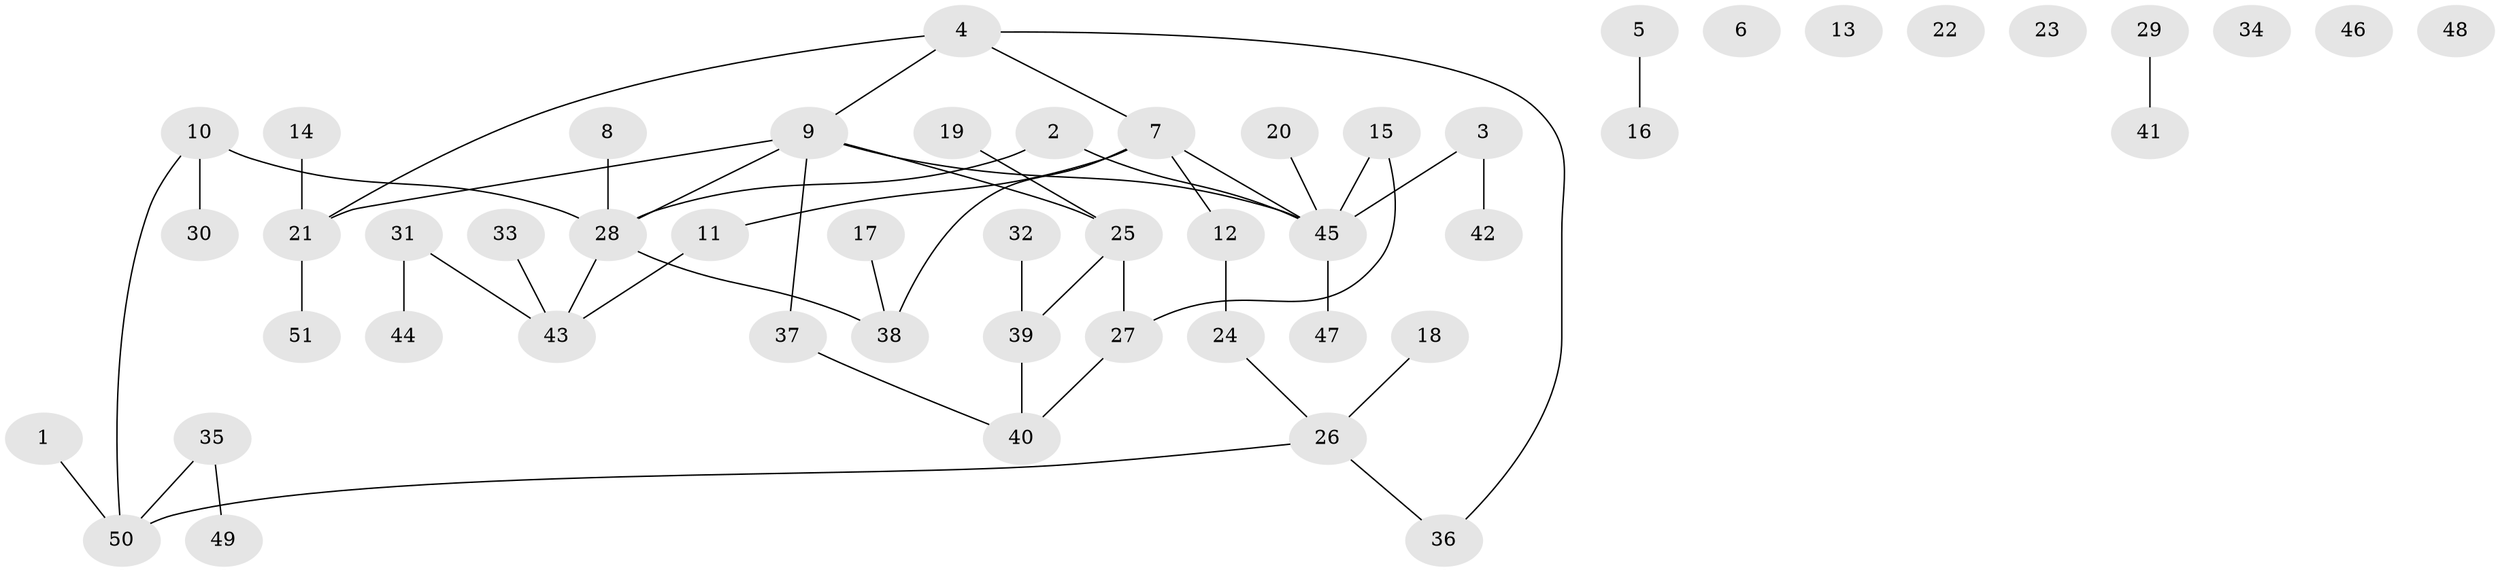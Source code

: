 // coarse degree distribution, {6: 0.125, 2: 0.375, 5: 0.125, 3: 0.125, 1: 0.25}
// Generated by graph-tools (version 1.1) at 2025/48/03/04/25 22:48:16]
// undirected, 51 vertices, 51 edges
graph export_dot {
  node [color=gray90,style=filled];
  1;
  2;
  3;
  4;
  5;
  6;
  7;
  8;
  9;
  10;
  11;
  12;
  13;
  14;
  15;
  16;
  17;
  18;
  19;
  20;
  21;
  22;
  23;
  24;
  25;
  26;
  27;
  28;
  29;
  30;
  31;
  32;
  33;
  34;
  35;
  36;
  37;
  38;
  39;
  40;
  41;
  42;
  43;
  44;
  45;
  46;
  47;
  48;
  49;
  50;
  51;
  1 -- 50;
  2 -- 28;
  2 -- 45;
  3 -- 42;
  3 -- 45;
  4 -- 7;
  4 -- 9;
  4 -- 21;
  4 -- 36;
  5 -- 16;
  7 -- 11;
  7 -- 12;
  7 -- 38;
  7 -- 45;
  8 -- 28;
  9 -- 21;
  9 -- 25;
  9 -- 28;
  9 -- 37;
  9 -- 45;
  10 -- 28;
  10 -- 30;
  10 -- 50;
  11 -- 43;
  12 -- 24;
  14 -- 21;
  15 -- 27;
  15 -- 45;
  17 -- 38;
  18 -- 26;
  19 -- 25;
  20 -- 45;
  21 -- 51;
  24 -- 26;
  25 -- 27;
  25 -- 39;
  26 -- 36;
  26 -- 50;
  27 -- 40;
  28 -- 38;
  28 -- 43;
  29 -- 41;
  31 -- 43;
  31 -- 44;
  32 -- 39;
  33 -- 43;
  35 -- 49;
  35 -- 50;
  37 -- 40;
  39 -- 40;
  45 -- 47;
}
